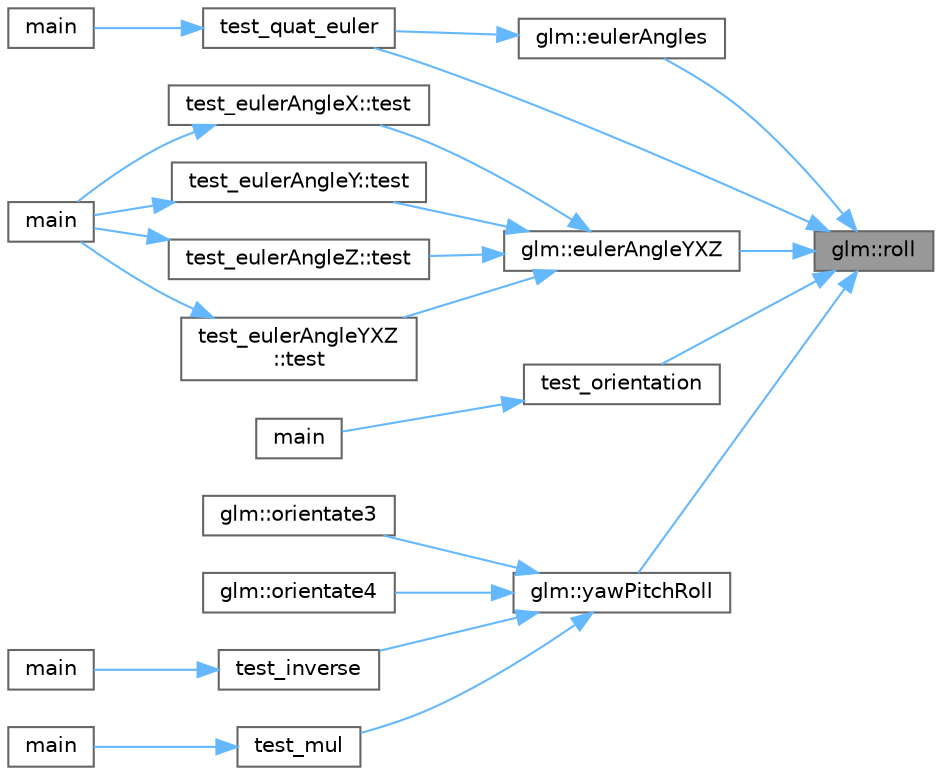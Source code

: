 digraph "glm::roll"
{
 // LATEX_PDF_SIZE
  bgcolor="transparent";
  edge [fontname=Helvetica,fontsize=10,labelfontname=Helvetica,labelfontsize=10];
  node [fontname=Helvetica,fontsize=10,shape=box,height=0.2,width=0.4];
  rankdir="RL";
  Node1 [id="Node000001",label="glm::roll",height=0.2,width=0.4,color="gray40", fillcolor="grey60", style="filled", fontcolor="black",tooltip=" "];
  Node1 -> Node2 [id="edge45_Node000001_Node000002",dir="back",color="steelblue1",style="solid",tooltip=" "];
  Node2 [id="Node000002",label="glm::eulerAngles",height=0.2,width=0.4,color="grey40", fillcolor="white", style="filled",URL="$group__gtc__quaternion.html#gad3117cce1d062f28ed9bbadabcdac8fc",tooltip=" "];
  Node2 -> Node3 [id="edge46_Node000002_Node000003",dir="back",color="steelblue1",style="solid",tooltip=" "];
  Node3 [id="Node000003",label="test_quat_euler",height=0.2,width=0.4,color="grey40", fillcolor="white", style="filled",URL="$_classes_2lib_2glm_2test_2gtc_2gtc__quaternion_8cpp.html#a17ec174ae1ec4ff5d868f0557f414890",tooltip=" "];
  Node3 -> Node4 [id="edge47_Node000003_Node000004",dir="back",color="steelblue1",style="solid",tooltip=" "];
  Node4 [id="Node000004",label="main",height=0.2,width=0.4,color="grey40", fillcolor="white", style="filled",URL="$_classes_2lib_2glm_2test_2gtc_2gtc__quaternion_8cpp.html#ae66f6b31b5ad750f1fe042a706a4e3d4",tooltip=" "];
  Node1 -> Node5 [id="edge48_Node000001_Node000005",dir="back",color="steelblue1",style="solid",tooltip=" "];
  Node5 [id="Node000005",label="glm::eulerAngleYXZ",height=0.2,width=0.4,color="grey40", fillcolor="white", style="filled",URL="$group__gtx__euler__angles.html#ga3f6cc50ed7cea176ec4ef73a88d19b30",tooltip=" "];
  Node5 -> Node6 [id="edge49_Node000005_Node000006",dir="back",color="steelblue1",style="solid",tooltip=" "];
  Node6 [id="Node000006",label="test_eulerAngleX::test",height=0.2,width=0.4,color="grey40", fillcolor="white", style="filled",URL="$namespacetest__euler_angle_x.html#a29927bfd28a74b6e785bf69a62f0de43",tooltip=" "];
  Node6 -> Node7 [id="edge50_Node000006_Node000007",dir="back",color="steelblue1",style="solid",tooltip=" "];
  Node7 [id="Node000007",label="main",height=0.2,width=0.4,color="grey40", fillcolor="white", style="filled",URL="$_classes_2lib_2glm_2test_2gtx_2gtx__euler__angle_8cpp.html#ae66f6b31b5ad750f1fe042a706a4e3d4",tooltip=" "];
  Node5 -> Node8 [id="edge51_Node000005_Node000008",dir="back",color="steelblue1",style="solid",tooltip=" "];
  Node8 [id="Node000008",label="test_eulerAngleY::test",height=0.2,width=0.4,color="grey40", fillcolor="white", style="filled",URL="$namespacetest__euler_angle_y.html#afc84f914ee7ca893ee2fdbfae5dd6850",tooltip=" "];
  Node8 -> Node7 [id="edge52_Node000008_Node000007",dir="back",color="steelblue1",style="solid",tooltip=" "];
  Node5 -> Node9 [id="edge53_Node000005_Node000009",dir="back",color="steelblue1",style="solid",tooltip=" "];
  Node9 [id="Node000009",label="test_eulerAngleZ::test",height=0.2,width=0.4,color="grey40", fillcolor="white", style="filled",URL="$namespacetest__euler_angle_z.html#a41fde8e06e1eb868ec213242617c9b35",tooltip=" "];
  Node9 -> Node7 [id="edge54_Node000009_Node000007",dir="back",color="steelblue1",style="solid",tooltip=" "];
  Node5 -> Node10 [id="edge55_Node000005_Node000010",dir="back",color="steelblue1",style="solid",tooltip=" "];
  Node10 [id="Node000010",label="test_eulerAngleYXZ\l::test",height=0.2,width=0.4,color="grey40", fillcolor="white", style="filled",URL="$namespacetest__euler_angle_y_x_z.html#af8fd87ad0b0cb30d100219581c254643",tooltip=" "];
  Node10 -> Node7 [id="edge56_Node000010_Node000007",dir="back",color="steelblue1",style="solid",tooltip=" "];
  Node1 -> Node11 [id="edge57_Node000001_Node000011",dir="back",color="steelblue1",style="solid",tooltip=" "];
  Node11 [id="Node000011",label="test_orientation",height=0.2,width=0.4,color="grey40", fillcolor="white", style="filled",URL="$_classes_2lib_2glm_2test_2gtx_2gtx__quaternion_8cpp.html#a0392fa77d27d2053799fa3d3717e50ec",tooltip=" "];
  Node11 -> Node12 [id="edge58_Node000011_Node000012",dir="back",color="steelblue1",style="solid",tooltip=" "];
  Node12 [id="Node000012",label="main",height=0.2,width=0.4,color="grey40", fillcolor="white", style="filled",URL="$_classes_2lib_2glm_2test_2gtx_2gtx__quaternion_8cpp.html#ae66f6b31b5ad750f1fe042a706a4e3d4",tooltip=" "];
  Node1 -> Node3 [id="edge59_Node000001_Node000003",dir="back",color="steelblue1",style="solid",tooltip=" "];
  Node1 -> Node13 [id="edge60_Node000001_Node000013",dir="back",color="steelblue1",style="solid",tooltip=" "];
  Node13 [id="Node000013",label="glm::yawPitchRoll",height=0.2,width=0.4,color="grey40", fillcolor="white", style="filled",URL="$group__gtx__euler__angles.html#gaf9483e883509aad2888188699f9c63ed",tooltip=" "];
  Node13 -> Node14 [id="edge61_Node000013_Node000014",dir="back",color="steelblue1",style="solid",tooltip=" "];
  Node14 [id="Node000014",label="glm::orientate3",height=0.2,width=0.4,color="grey40", fillcolor="white", style="filled",URL="$group__gtx__euler__angles.html#ga51f0ff190eac49b24be115b5bf18ef54",tooltip=" "];
  Node13 -> Node15 [id="edge62_Node000013_Node000015",dir="back",color="steelblue1",style="solid",tooltip=" "];
  Node15 [id="Node000015",label="glm::orientate4",height=0.2,width=0.4,color="grey40", fillcolor="white", style="filled",URL="$group__gtx__euler__angles.html#gaf833e7060d90ba20ae9b54e9d8cd7aad",tooltip=" "];
  Node13 -> Node16 [id="edge63_Node000013_Node000016",dir="back",color="steelblue1",style="solid",tooltip=" "];
  Node16 [id="Node000016",label="test_inverse",height=0.2,width=0.4,color="grey40", fillcolor="white", style="filled",URL="$_classes_2lib_2glm_2test_2gtx_2gtx__dual__quaternion_8cpp.html#a7c7c3ef3d24c7264a6d5994f37387983",tooltip=" "];
  Node16 -> Node17 [id="edge64_Node000016_Node000017",dir="back",color="steelblue1",style="solid",tooltip=" "];
  Node17 [id="Node000017",label="main",height=0.2,width=0.4,color="grey40", fillcolor="white", style="filled",URL="$_classes_2lib_2glm_2test_2gtx_2gtx__dual__quaternion_8cpp.html#ae66f6b31b5ad750f1fe042a706a4e3d4",tooltip=" "];
  Node13 -> Node18 [id="edge65_Node000013_Node000018",dir="back",color="steelblue1",style="solid",tooltip=" "];
  Node18 [id="Node000018",label="test_mul",height=0.2,width=0.4,color="grey40", fillcolor="white", style="filled",URL="$_classes_2lib_2glm_2test_2gtx_2gtx__dual__quaternion_8cpp.html#af4730e4e4b7e971bca50687066afd703",tooltip=" "];
  Node18 -> Node19 [id="edge66_Node000018_Node000019",dir="back",color="steelblue1",style="solid",tooltip=" "];
  Node19 [id="Node000019",label="main",height=0.2,width=0.4,color="grey40", fillcolor="white", style="filled",URL="$lib_2glm_2test_2gtc_2gtc__quaternion_8cpp.html#ae66f6b31b5ad750f1fe042a706a4e3d4",tooltip=" "];
}
